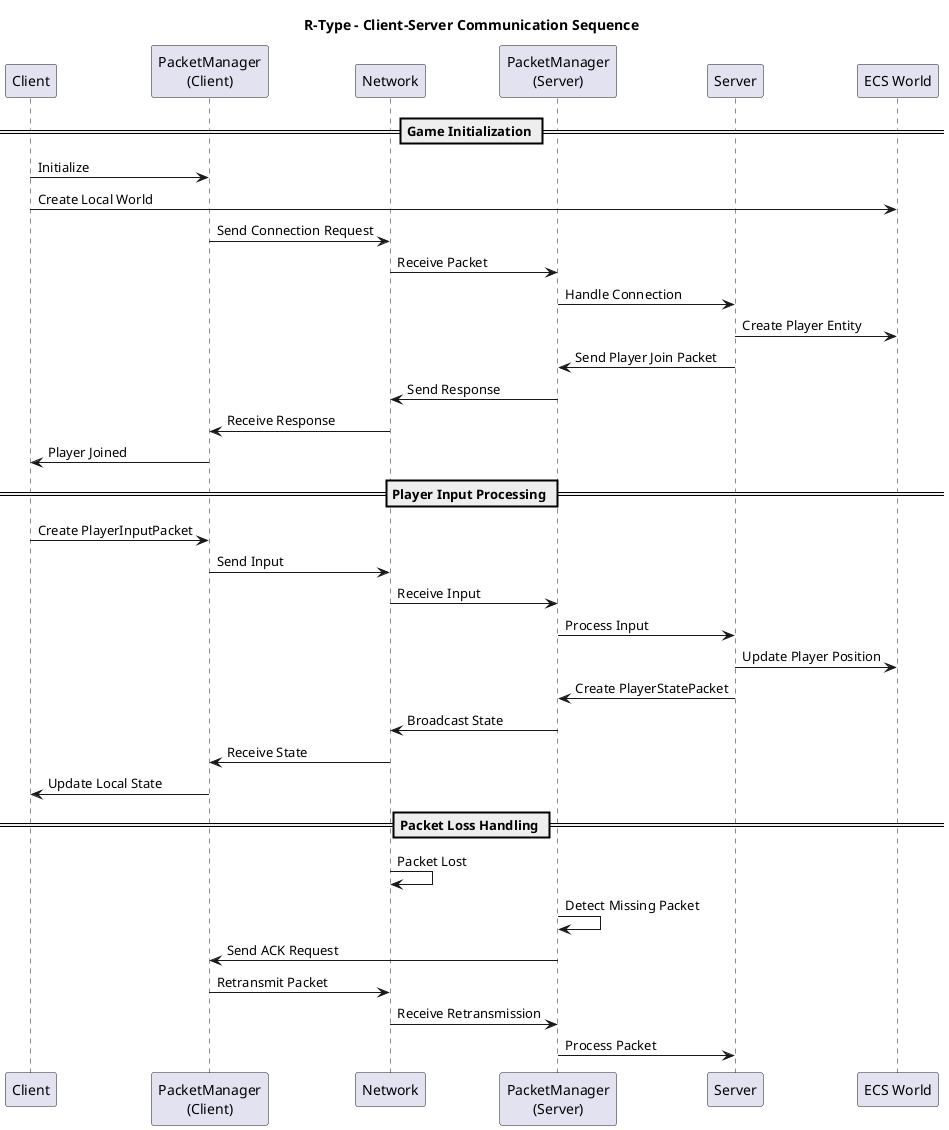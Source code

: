 @startuml
title R-Type - Client-Server Communication Sequence

participant Client
participant "PacketManager\n(Client)" as PMC
participant Network
participant "PacketManager\n(Server)" as PMS
participant Server
participant "ECS World" as ECS

== Game Initialization ==

Client -> PMC : Initialize
Client -> ECS : Create Local World
PMC -> Network : Send Connection Request
Network -> PMS : Receive Packet
PMS -> Server : Handle Connection
Server -> ECS : Create Player Entity
Server -> PMS : Send Player Join Packet
PMS -> Network : Send Response
Network -> PMC : Receive Response
PMC -> Client : Player Joined

== Player Input Processing ==

Client -> PMC : Create PlayerInputPacket
PMC -> Network : Send Input
Network -> PMS : Receive Input
PMS -> Server : Process Input
Server -> ECS : Update Player Position
Server -> PMS : Create PlayerStatePacket
PMS -> Network : Broadcast State
Network -> PMC : Receive State
PMC -> Client : Update Local State

== Packet Loss Handling ==

Network -> Network : Packet Lost
PMS -> PMS : Detect Missing Packet
PMS -> PMC : Send ACK Request
PMC -> Network : Retransmit Packet
Network -> PMS : Receive Retransmission
PMS -> Server : Process Packet

@enduml